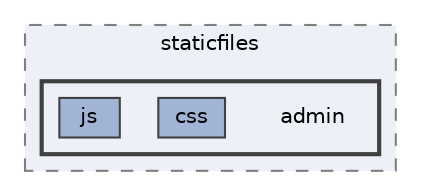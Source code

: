 digraph "C:/Users/LukeMabie/documents/Development/Password_Saver_Using_Django-master/staticfiles/admin"
{
 // LATEX_PDF_SIZE
  bgcolor="transparent";
  edge [fontname=Helvetica,fontsize=10,labelfontname=Helvetica,labelfontsize=10];
  node [fontname=Helvetica,fontsize=10,shape=box,height=0.2,width=0.4];
  compound=true
  subgraph clusterdir_3ac057b69f3ac0b929932292256cc1de {
    graph [ bgcolor="#edf0f7", pencolor="grey50", label="staticfiles", fontname=Helvetica,fontsize=10 style="filled,dashed", URL="dir_3ac057b69f3ac0b929932292256cc1de.html",tooltip=""]
  subgraph clusterdir_f2b44dc1bc6febd071aff43a73f329ca {
    graph [ bgcolor="#edf0f7", pencolor="grey25", label="", fontname=Helvetica,fontsize=10 style="filled,bold", URL="dir_f2b44dc1bc6febd071aff43a73f329ca.html",tooltip=""]
    dir_f2b44dc1bc6febd071aff43a73f329ca [shape=plaintext, label="admin"];
  dir_8c047a024b37eb5eea3686a101b51bc4 [label="css", fillcolor="#a2b4d6", color="grey25", style="filled", URL="dir_8c047a024b37eb5eea3686a101b51bc4.html",tooltip=""];
  dir_c3c1029ea690b5737498b2d7b1def55b [label="js", fillcolor="#a2b4d6", color="grey25", style="filled", URL="dir_c3c1029ea690b5737498b2d7b1def55b.html",tooltip=""];
  }
  }
}
